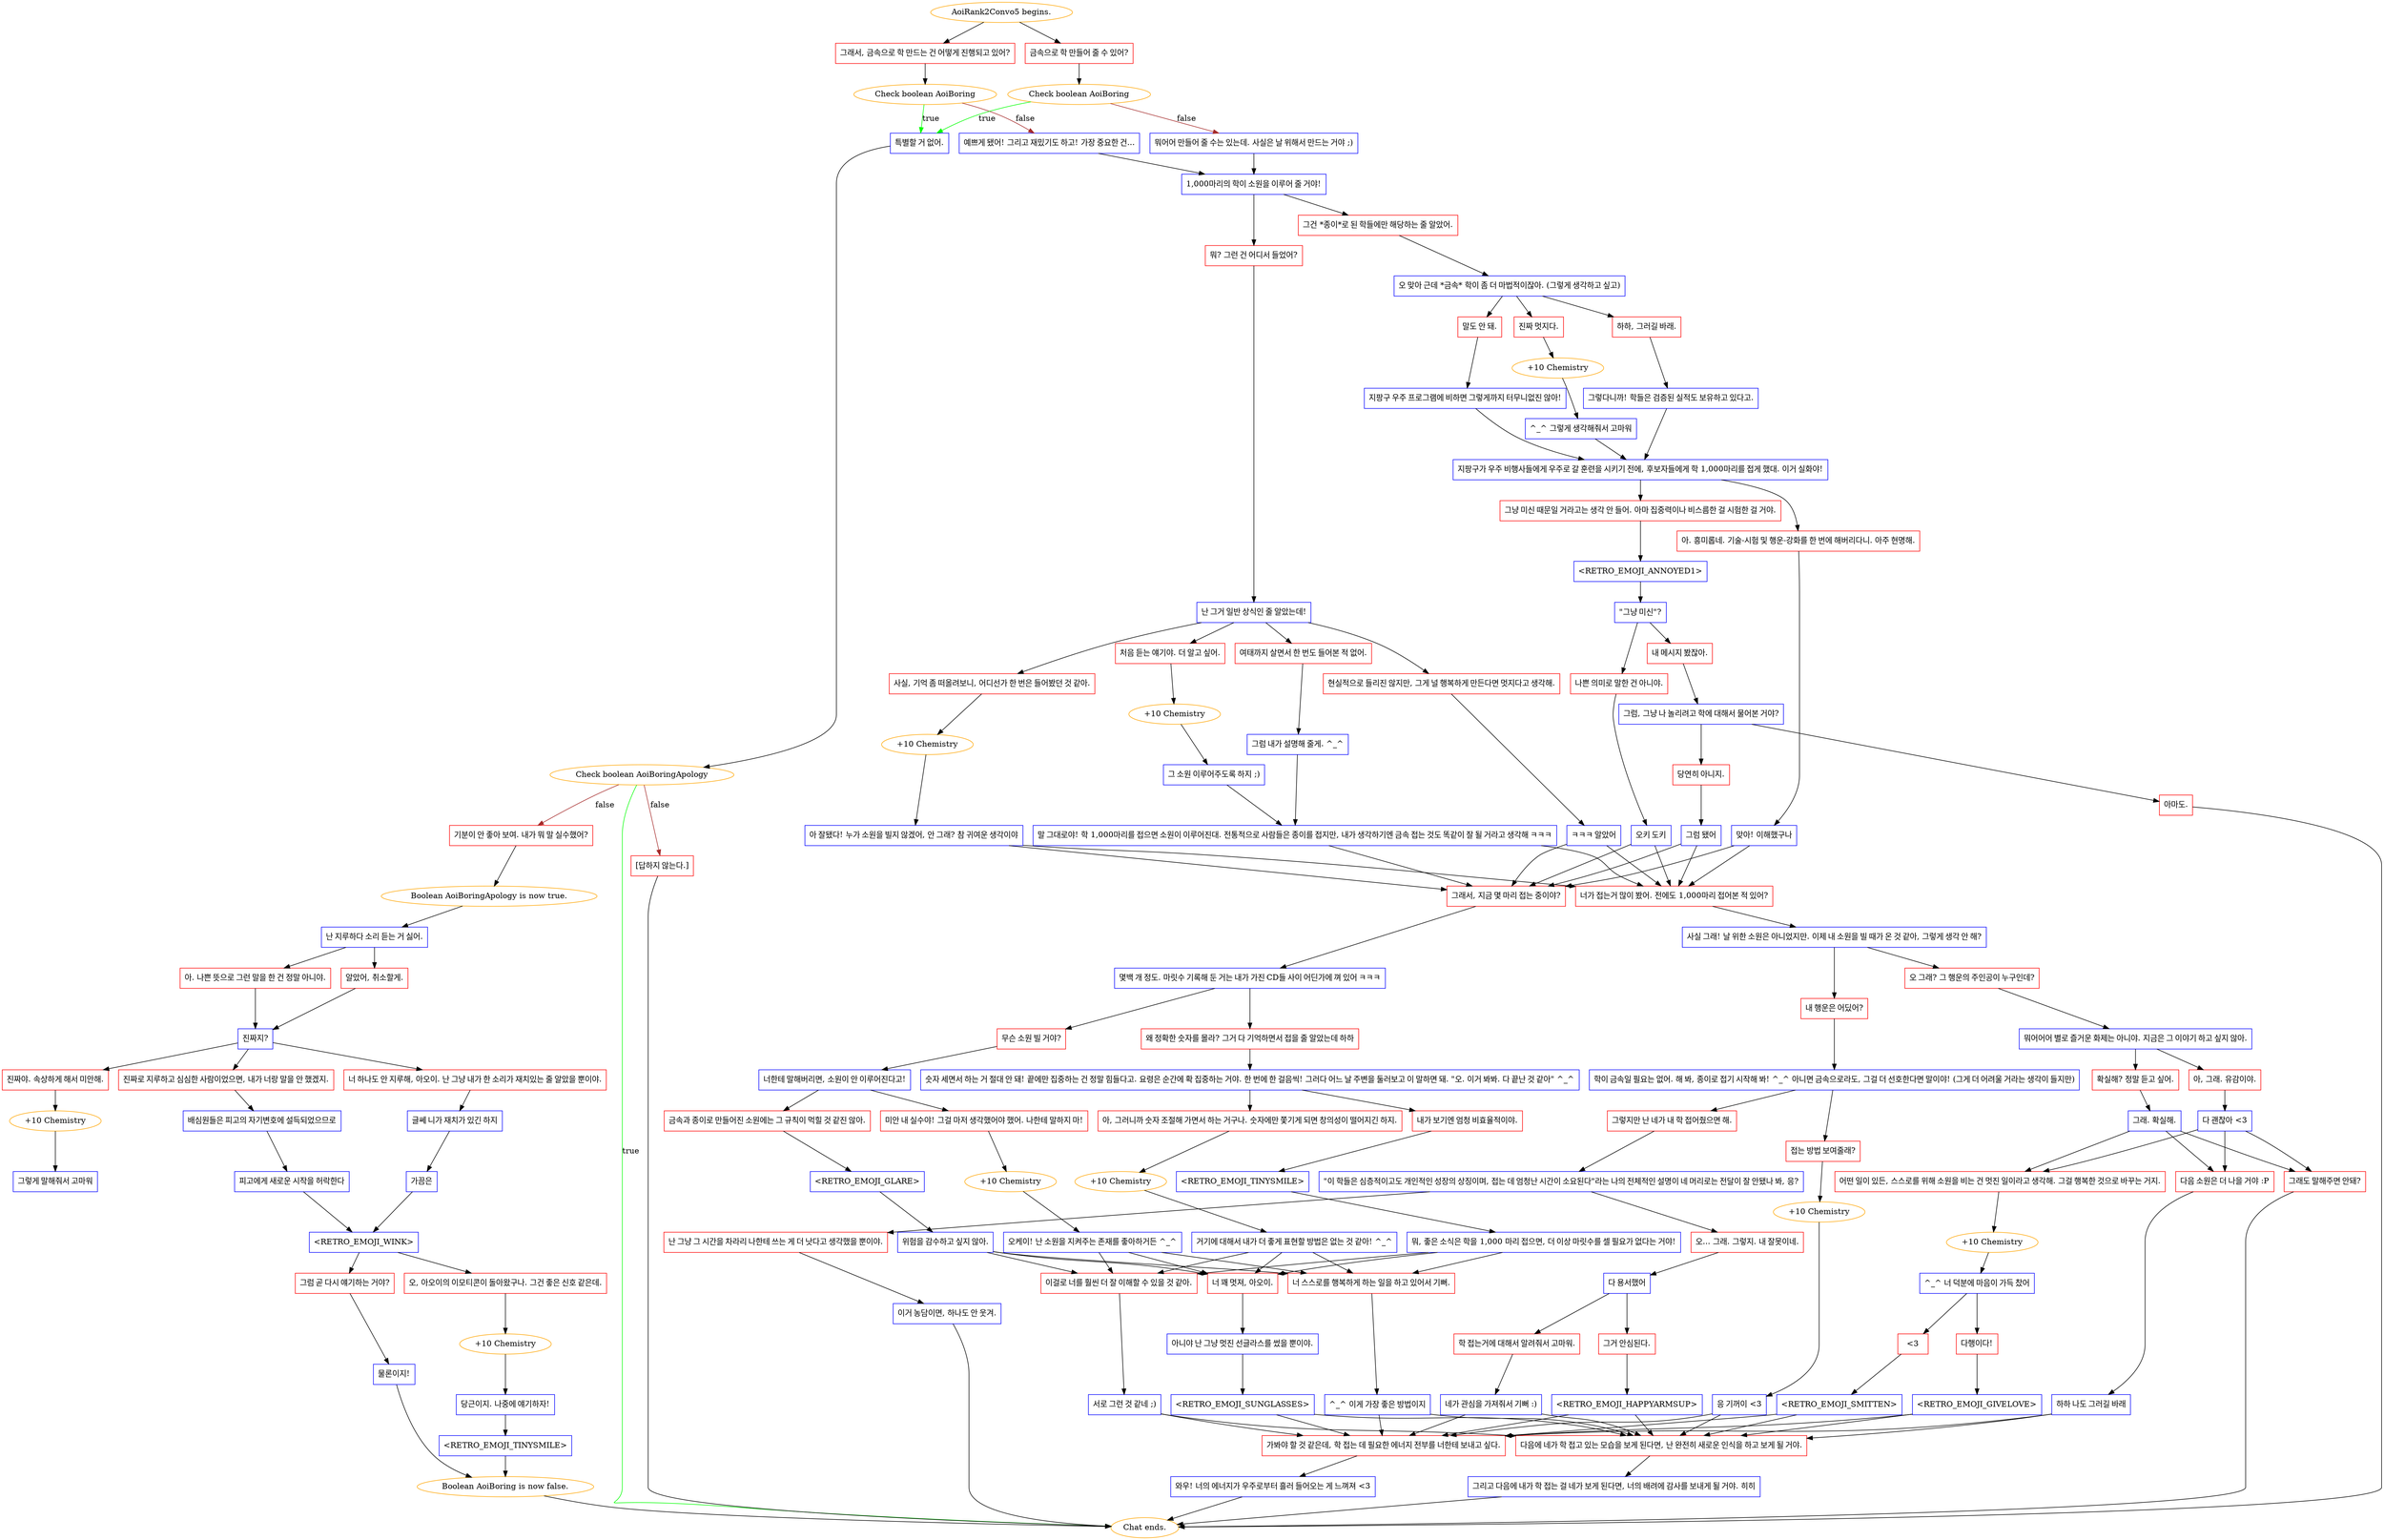 digraph {
	"AoiRank2Convo5 begins." [color=orange];
		"AoiRank2Convo5 begins." -> j2775635980;
		"AoiRank2Convo5 begins." -> j3323212706;
	j2775635980 [label="그래서, 금속으로 학 만드는 건 어떻게 진행되고 있어?",shape=box,color=red];
		j2775635980 -> j2372451672;
	j3323212706 [label="금속으로 학 만들어 줄 수 있어?",shape=box,color=red];
		j3323212706 -> j1999737066;
	j2372451672 [label="Check boolean AoiBoring",color=orange];
		j2372451672 -> j1191681885 [label=true,color=green];
		j2372451672 -> j1290191978 [label=false,color=brown];
	j1999737066 [label="Check boolean AoiBoring",color=orange];
		j1999737066 -> j1191681885 [label=true,color=green];
		j1999737066 -> j1079153410 [label=false,color=brown];
	j1191681885 [label="특별할 거 없어.",shape=box,color=blue];
		j1191681885 -> j1233631701;
	j1290191978 [label="예쁘게 됐어! 그리고 재밌기도 하고! 가장 중요한 건...",shape=box,color=blue];
		j1290191978 -> j2533166900;
	j1079153410 [label="뭐어어 만들어 줄 수는 있는데. 사실은 날 위해서 만드는 거야 ;)",shape=box,color=blue];
		j1079153410 -> j2533166900;
	j1233631701 [label="Check boolean AoiBoringApology",color=orange];
		j1233631701 -> "Chat ends." [label=true,color=green];
		j1233631701 -> j3431171377 [label=false,color=brown];
		j1233631701 -> j283737197 [label=false,color=brown];
	j2533166900 [label="1,000마리의 학이 소원을 이루어 줄 거야!",shape=box,color=blue];
		j2533166900 -> j1125445361;
		j2533166900 -> j908988831;
	"Chat ends." [color=orange];
	j3431171377 [label="기분이 안 좋아 보여. 내가 뭐 말 실수했어?",shape=box,color=red];
		j3431171377 -> j29421496;
	j283737197 [label="[답하지 않는다.]",shape=box,color=red];
		j283737197 -> "Chat ends.";
	j1125445361 [label="그건 *종이*로 된 학들에만 해당하는 줄 알았어.",shape=box,color=red];
		j1125445361 -> j3149245764;
	j908988831 [label="뭐? 그런 건 어디서 들었어?",shape=box,color=red];
		j908988831 -> j243670536;
	j29421496 [label="Boolean AoiBoringApology is now true.",color=orange];
		j29421496 -> j833573986;
	j3149245764 [label="오 맞아 근데 *금속* 학이 좀 더 마법적이잖아. (그렇게 생각하고 싶고)",shape=box,color=blue];
		j3149245764 -> j4127975637;
		j3149245764 -> j947871632;
		j3149245764 -> j257360695;
	j243670536 [label="난 그거 일반 상식인 줄 알았는데!",shape=box,color=blue];
		j243670536 -> j3684074313;
		j243670536 -> j3410927600;
		j243670536 -> j2333556258;
		j243670536 -> j3300973344;
	j833573986 [label="난 지루하다 소리 듣는 거 싫어.",shape=box,color=blue];
		j833573986 -> j2364041716;
		j833573986 -> j578841740;
	j4127975637 [label="하하, 그러길 바래.",shape=box,color=red];
		j4127975637 -> j568299602;
	j947871632 [label="진짜 멋지다.",shape=box,color=red];
		j947871632 -> j2155905967;
	j257360695 [label="말도 안 돼.",shape=box,color=red];
		j257360695 -> j2525504503;
	j3684074313 [label="여태까지 살면서 한 번도 들어본 적 없어.",shape=box,color=red];
		j3684074313 -> j3647113482;
	j3410927600 [label="처음 듣는 얘기야. 더 알고 싶어.",shape=box,color=red];
		j3410927600 -> j3895453342;
	j2333556258 [label="사실, 기억 좀 떠올려보니, 어디선가 한 번은 들어봤던 것 같아.",shape=box,color=red];
		j2333556258 -> j400172766;
	j3300973344 [label="현실적으로 들리진 않지만, 그게 널 행복하게 만든다면 멋지다고 생각해.",shape=box,color=red];
		j3300973344 -> j1994789104;
	j2364041716 [label="아. 나쁜 뜻으로 그런 말을 한 건 정말 아니야.",shape=box,color=red];
		j2364041716 -> j2737942172;
	j578841740 [label="알았어, 취소할게.",shape=box,color=red];
		j578841740 -> j2737942172;
	j568299602 [label="그렇다니까! 학들은 검증된 실적도 보유하고 있다고.",shape=box,color=blue];
		j568299602 -> j3480814812;
	j2155905967 [label="+10 Chemistry",color=orange];
		j2155905967 -> j2959901766;
	j2525504503 [label="지팡구 우주 프로그램에 비하면 그렇게까지 터무니없진 않아!",shape=box,color=blue];
		j2525504503 -> j3480814812;
	j3647113482 [label="그럼 내가 설명해 줄게. ^_^",shape=box,color=blue];
		j3647113482 -> j2684570597;
	j3895453342 [label="+10 Chemistry",color=orange];
		j3895453342 -> j2974447270;
	j400172766 [label="+10 Chemistry",color=orange];
		j400172766 -> j1752879840;
	j1994789104 [label="ㅋㅋㅋ 알았어",shape=box,color=blue];
		j1994789104 -> j799462957;
		j1994789104 -> j2393671314;
	j2737942172 [label="진짜지?",shape=box,color=blue];
		j2737942172 -> j3489091603;
		j2737942172 -> j239504024;
		j2737942172 -> j609295809;
	j3480814812 [label="지팡구가 우주 비행사들에게 우주로 갈 훈련을 시키기 전에, 후보자들에게 학 1,000마리를 접게 했대. 이거 실화야!",shape=box,color=blue];
		j3480814812 -> j370095182;
		j3480814812 -> j1551482421;
	j2959901766 [label="^_^ 그렇게 생각해줘서 고마워",shape=box,color=blue];
		j2959901766 -> j3480814812;
	j2684570597 [label="말 그대로야! 학 1,000마리를 접으면 소원이 이루어진대. 전통적으로 사람들은 종이를 접지만, 내가 생각하기엔 금속 접는 것도 똑같이 잘 될 거라고 생각해 ㅋㅋㅋ",shape=box,color=blue];
		j2684570597 -> j799462957;
		j2684570597 -> j2393671314;
	j2974447270 [label="그 소원 이루어주도록 하지 ;)",shape=box,color=blue];
		j2974447270 -> j2684570597;
	j1752879840 [label="아 잘됐다! 누가 소원을 빌지 않겠어, 안 그래? 참 귀여운 생각이야",shape=box,color=blue];
		j1752879840 -> j799462957;
		j1752879840 -> j2393671314;
	j799462957 [label="그래서, 지금 몇 마리 접는 중이야?",shape=box,color=red];
		j799462957 -> j720326678;
	j2393671314 [label="너가 접는거 많이 봤어. 전에도 1,000마리 접어본 적 있어?",shape=box,color=red];
		j2393671314 -> j3634009718;
	j3489091603 [label="진짜야. 속상하게 해서 미안해.",shape=box,color=red];
		j3489091603 -> j3554612271;
	j239504024 [label="너 하나도 안 지루해, 아오이. 난 그냥 내가 한 소리가 재치있는 줄 알았을 뿐이야.",shape=box,color=red];
		j239504024 -> j2898932323;
	j609295809 [label="진짜로 지루하고 심심한 사람이었으면, 내가 너랑 말을 안 했겠지.",shape=box,color=red];
		j609295809 -> j1978281364;
	j370095182 [label="그냥 미신 때문일 거라고는 생각 안 들어. 아마 집중력이나 비스름한 걸 시험한 걸 거야.",shape=box,color=red];
		j370095182 -> j3812417163;
	j1551482421 [label="아. 흥미롭네. 기술-시험 및 행운-강화를 한 번에 해버리다니. 아주 현명해.",shape=box,color=red];
		j1551482421 -> j2201061791;
	j720326678 [label="몇백 개 정도. 마릿수 기록해 둔 거는 내가 가진 CD들 사이 어딘가에 껴 있어 ㅋㅋㅋ",shape=box,color=blue];
		j720326678 -> j1355351668;
		j720326678 -> j1932597040;
	j3634009718 [label="사실 그래! 날 위한 소원은 아니었지만. 이제 내 소원을 빌 때가 온 것 같아, 그렇게 생각 안 해?",shape=box,color=blue];
		j3634009718 -> j3274353359;
		j3634009718 -> j4210329106;
	j3554612271 [label="+10 Chemistry",color=orange];
		j3554612271 -> j1983387570;
	j2898932323 [label="글쎄 니가 재치가 있긴 하지",shape=box,color=blue];
		j2898932323 -> j95789177;
	j1978281364 [label="배심원들은 피고의 자기변호에 설득되었으므로",shape=box,color=blue];
		j1978281364 -> j2153778344;
	j3812417163 [label="<RETRO_EMOJI_ANNOYED1>",shape=box,color=blue];
		j3812417163 -> j902602438;
	j2201061791 [label="맞아! 이해했구나",shape=box,color=blue];
		j2201061791 -> j799462957;
		j2201061791 -> j2393671314;
	j1355351668 [label="왜 정확한 숫자를 몰라? 그거 다 기억하면서 접을 줄 알았는데 하하",shape=box,color=red];
		j1355351668 -> j476263939;
	j1932597040 [label="무슨 소원 빌 거야?",shape=box,color=red];
		j1932597040 -> j1572202334;
	j3274353359 [label="오 그래? 그 행운의 주인공이 누구인데?",shape=box,color=red];
		j3274353359 -> j2110633513;
	j4210329106 [label="내 행운은 어딨어?",shape=box,color=red];
		j4210329106 -> j1420205349;
	j1983387570 [label="그렇게 말해줘서 고마워",shape=box,color=blue];
	j95789177 [label="가끔은",shape=box,color=blue];
		j95789177 -> j2452464820;
	j2153778344 [label="피고에게 새로운 시작을 허락한다",shape=box,color=blue];
		j2153778344 -> j2452464820;
	j902602438 [label="\"그냥 미신\"?",shape=box,color=blue];
		j902602438 -> j253119394;
		j902602438 -> j48799061;
	j476263939 [label="숫자 세면서 하는 거 절대 안 돼! 끝에만 집중하는 건 정말 힘들다고. 요령은 순간에 확 집중하는 거야. 한 번에 한 걸음씩! 그러다 어느 날 주변을 둘러보고 이 말하면 돼. \"오. 이거 봐봐. 다 끝난 것 같아\" ^_^",shape=box,color=blue];
		j476263939 -> j151264255;
		j476263939 -> j600748805;
	j1572202334 [label="너한테 말해버리면, 소원이 안 이루어진다고!",shape=box,color=blue];
		j1572202334 -> j2079289748;
		j1572202334 -> j3241182071;
	j2110633513 [label="뭐어어어 별로 즐거운 화제는 아니야. 지금은 그 이야기 하고 싶지 않아.",shape=box,color=blue];
		j2110633513 -> j3180305156;
		j2110633513 -> j2973556024;
	j1420205349 [label="학이 금속일 필요는 없어. 해 봐, 종이로 접기 시작해 봐! ^_^ 아니면 금속으로라도, 그걸 더 선호한다면 말이야! (그게 더 어려울 거라는 생각이 들지만)",shape=box,color=blue];
		j1420205349 -> j619023154;
		j1420205349 -> j1831290420;
	j2452464820 [label="<RETRO_EMOJI_WINK>",shape=box,color=blue];
		j2452464820 -> j2592453494;
		j2452464820 -> j3313564298;
	j253119394 [label="내 메시지 봤잖아.",shape=box,color=red];
		j253119394 -> j4149049413;
	j48799061 [label="나쁜 의미로 말한 건 아니야.",shape=box,color=red];
		j48799061 -> j1692009051;
	j151264255 [label="아, 그러니까 숫자 조절해 가면서 하는 거구나. 숫자에만 쫓기게 되면 창의성이 떨어지긴 하지.",shape=box,color=red];
		j151264255 -> j2978465841;
	j600748805 [label="내가 보기엔 엄청 비효율적이야.",shape=box,color=red];
		j600748805 -> j2704721276;
	j2079289748 [label="미안 내 실수야! 그걸 마저 생각했어야 했어. 나한테 말하지 마!",shape=box,color=red];
		j2079289748 -> j1473383728;
	j3241182071 [label="금속과 종이로 만들어진 소원에는 그 규칙이 먹힐 것 같진 않아.",shape=box,color=red];
		j3241182071 -> j2264864468;
	j3180305156 [label="아, 그래. 유감이야.",shape=box,color=red];
		j3180305156 -> j1782928500;
	j2973556024 [label="확실해? 정말 듣고 싶어.",shape=box,color=red];
		j2973556024 -> j3522280656;
	j619023154 [label="접는 방법 보여줄래?",shape=box,color=red];
		j619023154 -> j3971712029;
	j1831290420 [label="그렇지만 난 네가 내 학 접어줬으면 해.",shape=box,color=red];
		j1831290420 -> j4273774560;
	j2592453494 [label="그럼 곧 다시 얘기하는 거야?",shape=box,color=red];
		j2592453494 -> j2805837454;
	j3313564298 [label="오, 아오이의 이모티콘이 돌아왔구나. 그건 좋은 신호 같은데.",shape=box,color=red];
		j3313564298 -> j3167383000;
	j4149049413 [label="그럼, 그냥 나 놀리려고 학에 대해서 물어본 거야?",shape=box,color=blue];
		j4149049413 -> j1739840683;
		j4149049413 -> j2192912500;
	j1692009051 [label="오키 도키",shape=box,color=blue];
		j1692009051 -> j799462957;
		j1692009051 -> j2393671314;
	j2978465841 [label="+10 Chemistry",color=orange];
		j2978465841 -> j1908793158;
	j2704721276 [label="<RETRO_EMOJI_TINYSMILE>",shape=box,color=blue];
		j2704721276 -> j4134855827;
	j1473383728 [label="+10 Chemistry",color=orange];
		j1473383728 -> j3212835759;
	j2264864468 [label="<RETRO_EMOJI_GLARE>",shape=box,color=blue];
		j2264864468 -> j1581669707;
	j1782928500 [label="다 괜찮아 <3",shape=box,color=blue];
		j1782928500 -> j3885445786;
		j1782928500 -> j4013344017;
		j1782928500 -> j3613719698;
	j3522280656 [label="그래. 확실해.",shape=box,color=blue];
		j3522280656 -> j3885445786;
		j3522280656 -> j4013344017;
		j3522280656 -> j3613719698;
	j3971712029 [label="+10 Chemistry",color=orange];
		j3971712029 -> j3221741720;
	j4273774560 [label="\"이 학들은 심층적이고도 개인적인 성장의 상징이며, 접는 데 엄청난 시간이 소요된다\"라는 나의 전체적인 설명이 네 머리로는 전달이 잘 안됐나 봐, 응?",shape=box,color=blue];
		j4273774560 -> j2878547590;
		j4273774560 -> j1258065940;
	j2805837454 [label="물론이지!",shape=box,color=blue];
		j2805837454 -> j2581611291;
	j3167383000 [label="+10 Chemistry",color=orange];
		j3167383000 -> j3635592333;
	j1739840683 [label="아마도.",shape=box,color=red];
		j1739840683 -> "Chat ends.";
	j2192912500 [label="당연히 아니지.",shape=box,color=red];
		j2192912500 -> j955888766;
	j1908793158 [label="거기에 대해서 내가 더 좋게 표현할 방법은 없는 것 같아! ^_^",shape=box,color=blue];
		j1908793158 -> j1796023055;
		j1908793158 -> j3568454838;
		j1908793158 -> j1875174211;
	j4134855827 [label="뭐, 좋은 소식은 학을 1,000 마리 접으면, 더 이상 마릿수를 셀 필요가 없다는 거야!",shape=box,color=blue];
		j4134855827 -> j1796023055;
		j4134855827 -> j3568454838;
		j4134855827 -> j1875174211;
	j3212835759 [label="오케이! 난 소원을 지켜주는 존재를 좋아하거든 ^_^",shape=box,color=blue];
		j3212835759 -> j1796023055;
		j3212835759 -> j3568454838;
		j3212835759 -> j1875174211;
	j1581669707 [label="위험을 감수하고 싶지 않아.",shape=box,color=blue];
		j1581669707 -> j1796023055;
		j1581669707 -> j3568454838;
		j1581669707 -> j1875174211;
	j3885445786 [label="다음 소원은 더 나을 거야 :P",shape=box,color=red];
		j3885445786 -> j199780175;
	j4013344017 [label="어떤 일이 있든, 스스로를 위해 소원을 비는 건 멋진 일이라고 생각해. 그걸 행복한 것으로 바꾸는 거지.",shape=box,color=red];
		j4013344017 -> j375322912;
	j3613719698 [label="그래도 말해주면 안돼?",shape=box,color=red];
		j3613719698 -> "Chat ends.";
	j3221741720 [label="응 기꺼이 <3",shape=box,color=blue];
		j3221741720 -> j2376466342;
		j3221741720 -> j1921128870;
	j2878547590 [label="난 그냥 그 시간을 차라리 나한테 쓰는 게 더 낫다고 생각했을 뿐이야.",shape=box,color=red];
		j2878547590 -> j2673071622;
	j1258065940 [label="오... 그래. 그렇지. 내 잘못이네.",shape=box,color=red];
		j1258065940 -> j3300211186;
	j2581611291 [label="Boolean AoiBoring is now false.",color=orange];
		j2581611291 -> "Chat ends.";
	j3635592333 [label="당근이지. 나중에 얘기하자!",shape=box,color=blue];
		j3635592333 -> j153386734;
	j955888766 [label="그럼 됐어",shape=box,color=blue];
		j955888766 -> j799462957;
		j955888766 -> j2393671314;
	j1796023055 [label="이걸로 너를 훨씬 더 잘 이해할 수 있을 것 같아.",shape=box,color=red];
		j1796023055 -> j3386804285;
	j3568454838 [label="너 꽤 멋져, 아오이.",shape=box,color=red];
		j3568454838 -> j3855791837;
	j1875174211 [label="너 스스로를 행복하게 하는 일을 하고 있어서 기뻐.",shape=box,color=red];
		j1875174211 -> j1238631134;
	j199780175 [label="하하 나도 그러길 바래",shape=box,color=blue];
		j199780175 -> j2376466342;
		j199780175 -> j1921128870;
	j375322912 [label="+10 Chemistry",color=orange];
		j375322912 -> j3258813658;
	j2376466342 [label="다음에 네가 학 접고 있는 모습을 보게 된다면, 난 완전히 새로운 인식을 하고 보게 될 거야.",shape=box,color=red];
		j2376466342 -> j3381644897;
	j1921128870 [label="가봐야 할 것 같은데, 학 접는 데 필요한 에너지 전부를 너한테 보내고 싶다.",shape=box,color=red];
		j1921128870 -> j3360527581;
	j2673071622 [label="이거 농담이면, 하나도 안 웃겨.",shape=box,color=blue];
		j2673071622 -> "Chat ends.";
	j3300211186 [label="다 용서했어",shape=box,color=blue];
		j3300211186 -> j2850455249;
		j3300211186 -> j3072577849;
	j153386734 [label="<RETRO_EMOJI_TINYSMILE>",shape=box,color=blue];
		j153386734 -> j2581611291;
	j3386804285 [label="서로 그런 것 같네 ;)",shape=box,color=blue];
		j3386804285 -> j2376466342;
		j3386804285 -> j1921128870;
	j3855791837 [label="아니야 난 그냥 멋진 선글라스를 썼을 뿐이야.",shape=box,color=blue];
		j3855791837 -> j184961436;
	j1238631134 [label="^_^ 이게 가장 좋은 방법이지",shape=box,color=blue];
		j1238631134 -> j2376466342;
		j1238631134 -> j1921128870;
	j3258813658 [label="^_^ 너 덕분에 마음이 가득 찼어",shape=box,color=blue];
		j3258813658 -> j3885392531;
		j3258813658 -> j2199581515;
	j3381644897 [label="그리고 다음에 내가 학 접는 걸 네가 보게 된다면, 너의 배려에 감사를 보내게 될 거야. 히히",shape=box,color=blue];
		j3381644897 -> "Chat ends.";
	j3360527581 [label="와우! 너의 에너지가 우주로부터 흘러 들어오는 게 느껴져 <3",shape=box,color=blue];
		j3360527581 -> "Chat ends.";
	j2850455249 [label="학 접는거에 대해서 알려줘서 고마워.",shape=box,color=red];
		j2850455249 -> j2336968848;
	j3072577849 [label="그거 안심된다.",shape=box,color=red];
		j3072577849 -> j2333387811;
	j184961436 [label="<RETRO_EMOJI_SUNGLASSES>",shape=box,color=blue];
		j184961436 -> j2376466342;
		j184961436 -> j1921128870;
	j3885392531 [label="다행이다!",shape=box,color=red];
		j3885392531 -> j1818811614;
	j2199581515 [label="<3",shape=box,color=red];
		j2199581515 -> j2264621764;
	j2336968848 [label="네가 관심을 가져줘서 기뻐 :)",shape=box,color=blue];
		j2336968848 -> j2376466342;
		j2336968848 -> j1921128870;
	j2333387811 [label="<RETRO_EMOJI_HAPPYARMSUP>",shape=box,color=blue];
		j2333387811 -> j2376466342;
		j2333387811 -> j1921128870;
	j1818811614 [label="<RETRO_EMOJI_GIVELOVE>",shape=box,color=blue];
		j1818811614 -> j2376466342;
		j1818811614 -> j1921128870;
	j2264621764 [label="<RETRO_EMOJI_SMITTEN>",shape=box,color=blue];
		j2264621764 -> j2376466342;
		j2264621764 -> j1921128870;
}